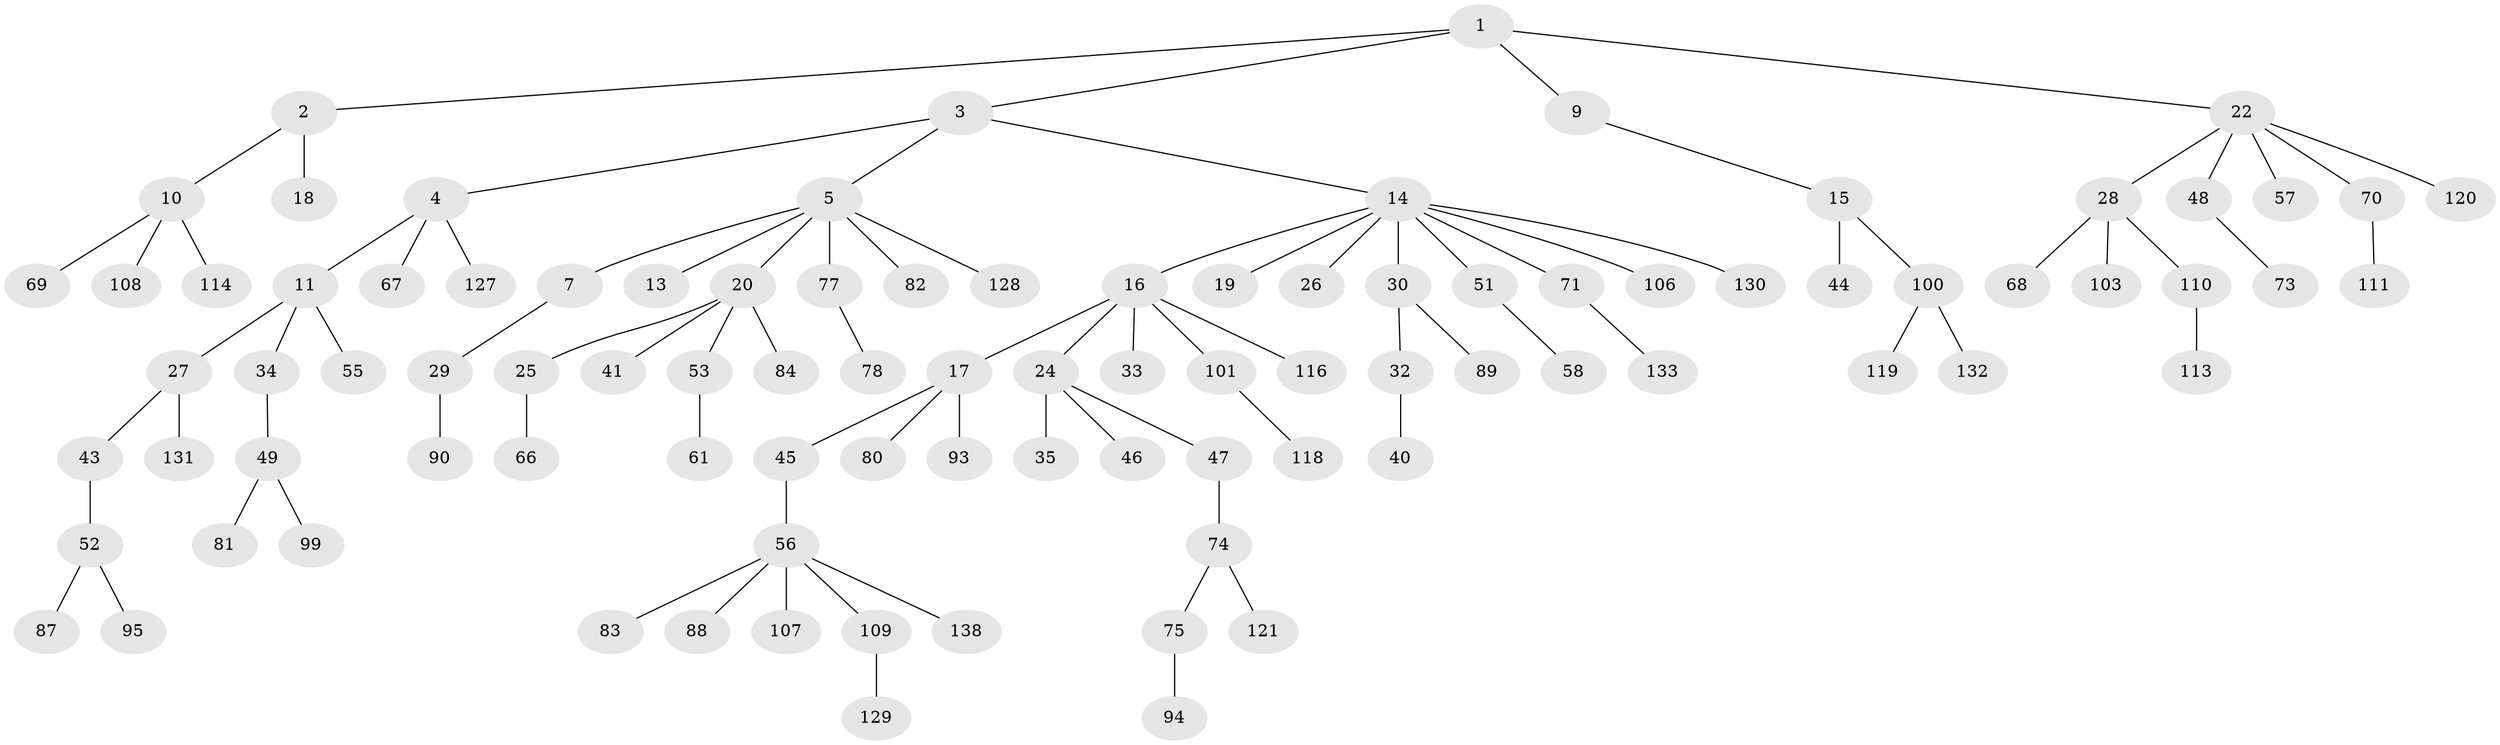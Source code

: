 // Generated by graph-tools (version 1.1) at 2025/24/03/03/25 07:24:05]
// undirected, 94 vertices, 93 edges
graph export_dot {
graph [start="1"]
  node [color=gray90,style=filled];
  1 [super="+12"];
  2;
  3 [super="+76"];
  4 [super="+8"];
  5 [super="+6"];
  7;
  9;
  10 [super="+38"];
  11 [super="+42"];
  13;
  14 [super="+59"];
  15 [super="+31"];
  16 [super="+21"];
  17 [super="+62"];
  18 [super="+91"];
  19 [super="+50"];
  20 [super="+36"];
  22 [super="+23"];
  24 [super="+39"];
  25 [super="+98"];
  26 [super="+65"];
  27 [super="+134"];
  28 [super="+60"];
  29 [super="+37"];
  30 [super="+123"];
  32;
  33;
  34;
  35 [super="+137"];
  40 [super="+85"];
  41;
  43 [super="+64"];
  44 [super="+102"];
  45;
  46;
  47;
  48;
  49 [super="+135"];
  51 [super="+54"];
  52 [super="+72"];
  53 [super="+96"];
  55 [super="+125"];
  56 [super="+63"];
  57 [super="+97"];
  58;
  61;
  66;
  67;
  68;
  69;
  70 [super="+86"];
  71;
  73 [super="+79"];
  74 [super="+104"];
  75 [super="+92"];
  77 [super="+112"];
  78;
  80;
  81;
  82 [super="+117"];
  83;
  84;
  87;
  88;
  89 [super="+122"];
  90 [super="+136"];
  93;
  94;
  95;
  99 [super="+115"];
  100 [super="+126"];
  101 [super="+124"];
  103 [super="+105"];
  106;
  107;
  108;
  109;
  110;
  111;
  113;
  114;
  116;
  118;
  119;
  120;
  121;
  127;
  128;
  129;
  130;
  131;
  132;
  133;
  138;
  1 -- 2;
  1 -- 3;
  1 -- 9;
  1 -- 22;
  2 -- 10;
  2 -- 18;
  3 -- 4;
  3 -- 5;
  3 -- 14;
  4 -- 11;
  4 -- 67;
  4 -- 127;
  5 -- 13;
  5 -- 77;
  5 -- 128;
  5 -- 82;
  5 -- 20;
  5 -- 7;
  7 -- 29;
  9 -- 15;
  10 -- 69;
  10 -- 114;
  10 -- 108;
  11 -- 27;
  11 -- 34;
  11 -- 55;
  14 -- 16;
  14 -- 19;
  14 -- 26;
  14 -- 30;
  14 -- 51;
  14 -- 71;
  14 -- 106;
  14 -- 130;
  15 -- 100;
  15 -- 44;
  16 -- 17;
  16 -- 33;
  16 -- 116;
  16 -- 24;
  16 -- 101;
  17 -- 45;
  17 -- 80;
  17 -- 93;
  20 -- 25;
  20 -- 41;
  20 -- 53;
  20 -- 84;
  22 -- 48;
  22 -- 70;
  22 -- 120;
  22 -- 57;
  22 -- 28;
  24 -- 35;
  24 -- 47;
  24 -- 46;
  25 -- 66;
  27 -- 43;
  27 -- 131;
  28 -- 103;
  28 -- 110;
  28 -- 68;
  29 -- 90;
  30 -- 32;
  30 -- 89;
  32 -- 40;
  34 -- 49;
  43 -- 52;
  45 -- 56;
  47 -- 74;
  48 -- 73;
  49 -- 81;
  49 -- 99;
  51 -- 58;
  52 -- 95;
  52 -- 87;
  53 -- 61;
  56 -- 83;
  56 -- 88;
  56 -- 138;
  56 -- 107;
  56 -- 109;
  70 -- 111;
  71 -- 133;
  74 -- 75;
  74 -- 121;
  75 -- 94;
  77 -- 78;
  100 -- 119;
  100 -- 132;
  101 -- 118;
  109 -- 129;
  110 -- 113;
}

